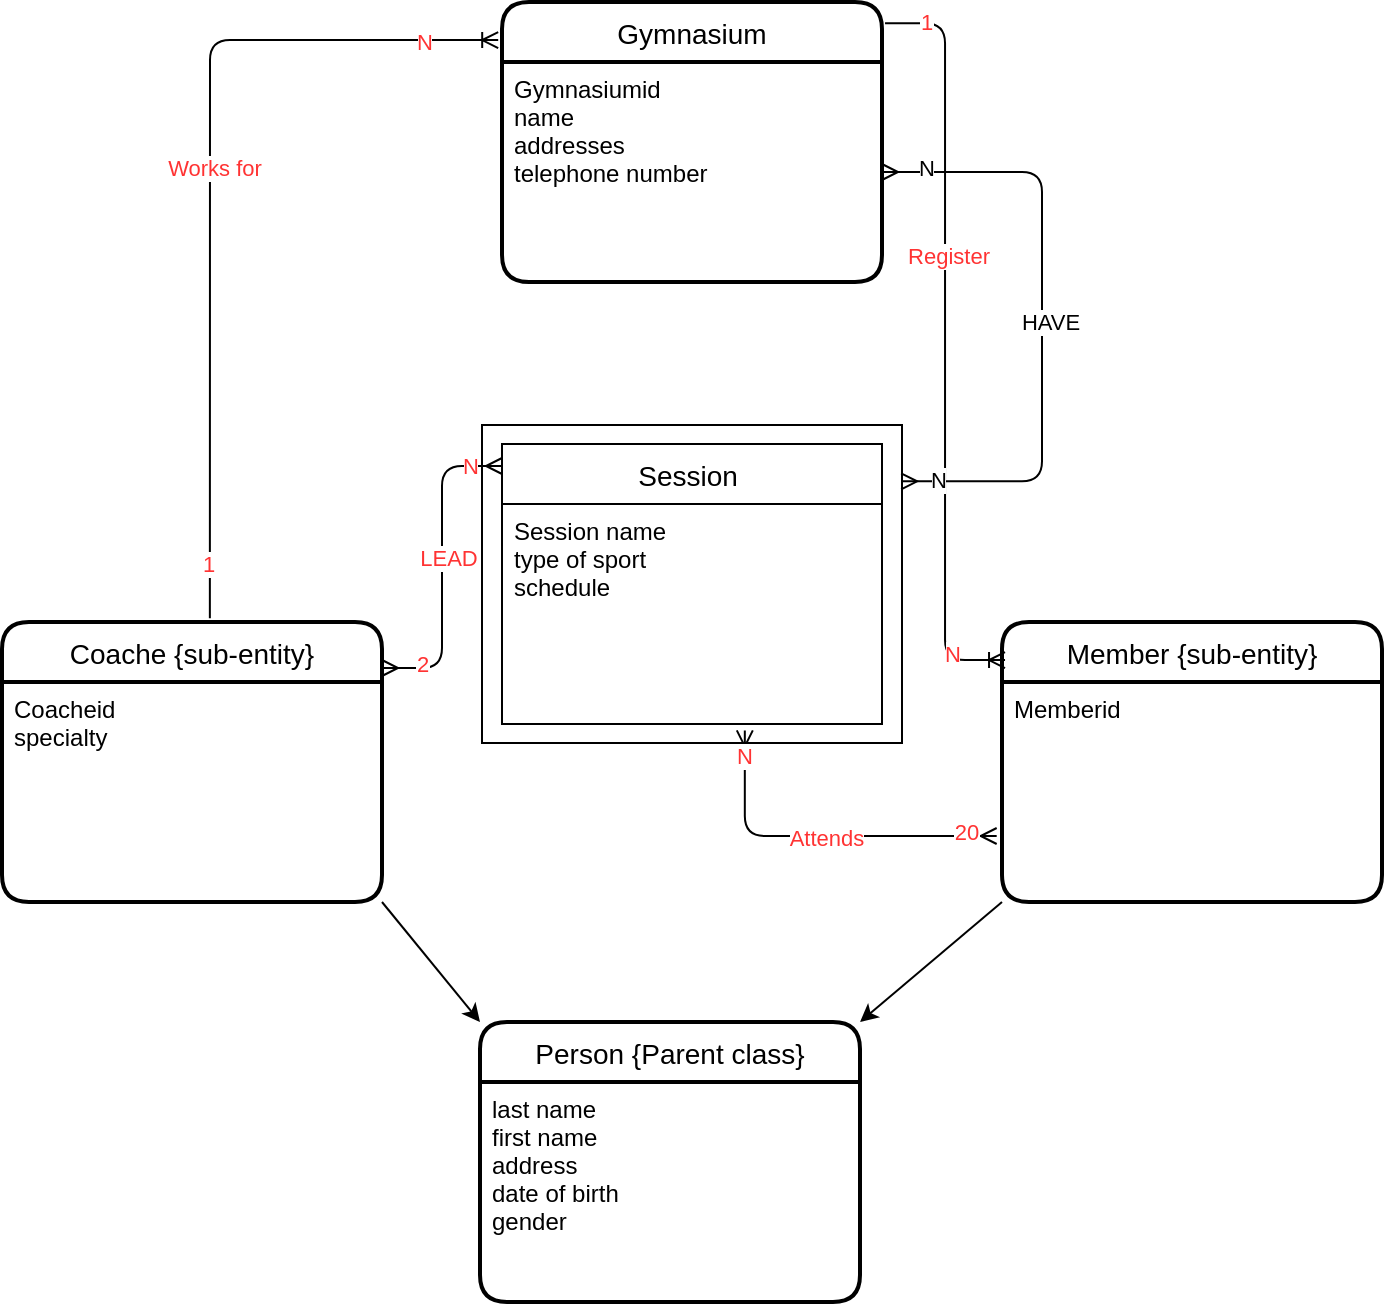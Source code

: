 <mxfile>
    <diagram id="17FR5nNo9P0b0Gfp2rXI" name="Page-1">
        <mxGraphModel dx="769" dy="412" grid="1" gridSize="10" guides="1" tooltips="1" connect="1" arrows="1" fold="1" page="1" pageScale="1" pageWidth="827" pageHeight="1169" math="0" shadow="0">
            <root>
                <mxCell id="0"/>
                <mxCell id="1" parent="0"/>
                <mxCell id="2" value="Member {sub-entity}" style="swimlane;childLayout=stackLayout;horizontal=1;startSize=30;horizontalStack=0;rounded=1;fontSize=14;fontStyle=0;strokeWidth=2;resizeParent=0;resizeLast=1;shadow=0;dashed=0;align=center;" parent="1" vertex="1">
                    <mxGeometry x="580" y="320" width="190" height="140" as="geometry">
                        <mxRectangle x="160" y="60" width="80" height="30" as="alternateBounds"/>
                    </mxGeometry>
                </mxCell>
                <mxCell id="3" value="Memberid&#10;&#10;" style="align=left;strokeColor=none;fillColor=none;spacingLeft=4;fontSize=12;verticalAlign=top;resizable=0;rotatable=0;part=1;" parent="2" vertex="1">
                    <mxGeometry y="30" width="190" height="110" as="geometry"/>
                </mxCell>
                <mxCell id="4" value="Gymnasium" style="swimlane;childLayout=stackLayout;horizontal=1;startSize=30;horizontalStack=0;rounded=1;fontSize=14;fontStyle=0;strokeWidth=2;resizeParent=0;resizeLast=1;shadow=0;dashed=0;align=center;" parent="1" vertex="1">
                    <mxGeometry x="330" y="10" width="190" height="140" as="geometry"/>
                </mxCell>
                <mxCell id="59" value="Gymnasiumid&#10;name&#10;addresses&#10;telephone number" style="align=left;strokeColor=none;fillColor=none;spacingLeft=4;fontSize=12;verticalAlign=top;resizable=0;rotatable=0;part=1;" parent="4" vertex="1">
                    <mxGeometry y="30" width="190" height="110" as="geometry"/>
                </mxCell>
                <mxCell id="6" value="Session " style="swimlane;childLayout=stackLayout;horizontal=1;startSize=30;horizontalStack=0;rounded=0;fontSize=14;fontStyle=0;strokeWidth=1;resizeParent=0;resizeLast=1;shadow=0;align=center;swimlaneFillColor=default;perimeterSpacing=0;sketch=0;glass=0;swimlaneLine=1;" parent="1" vertex="1">
                    <mxGeometry x="330" y="231" width="190" height="140" as="geometry"/>
                </mxCell>
                <mxCell id="7" value="Session name&#10;type of sport&#10;schedule &#10;" style="align=left;strokeColor=none;fillColor=none;spacingLeft=4;fontSize=12;verticalAlign=top;resizable=0;rotatable=0;part=1;" parent="6" vertex="1">
                    <mxGeometry y="30" width="190" height="110" as="geometry"/>
                </mxCell>
                <mxCell id="8" value="Coache {sub-entity}" style="swimlane;childLayout=stackLayout;horizontal=1;startSize=30;horizontalStack=0;rounded=1;fontSize=14;fontStyle=0;strokeWidth=2;resizeParent=0;resizeLast=1;shadow=0;dashed=0;align=center;" parent="1" vertex="1">
                    <mxGeometry x="80" y="320" width="190" height="140" as="geometry"/>
                </mxCell>
                <mxCell id="9" value="Coacheid&#10;specialty" style="align=left;strokeColor=none;fillColor=none;spacingLeft=4;fontSize=12;verticalAlign=top;resizable=0;rotatable=0;part=1;" parent="8" vertex="1">
                    <mxGeometry y="30" width="190" height="110" as="geometry"/>
                </mxCell>
                <mxCell id="12" value="Person {Parent class}" style="swimlane;childLayout=stackLayout;horizontal=1;startSize=30;horizontalStack=0;rounded=1;fontSize=14;fontStyle=0;strokeWidth=2;resizeParent=0;resizeLast=1;shadow=0;dashed=0;align=center;" parent="1" vertex="1">
                    <mxGeometry x="319" y="520" width="190" height="140" as="geometry"/>
                </mxCell>
                <mxCell id="13" value="last name&#10;first name&#10;address&#10;date of birth&#10;gender&#10;" style="align=left;strokeColor=none;fillColor=none;spacingLeft=4;fontSize=12;verticalAlign=top;resizable=0;rotatable=0;part=1;" parent="12" vertex="1">
                    <mxGeometry y="30" width="190" height="110" as="geometry"/>
                </mxCell>
                <mxCell id="14" value="" style="endArrow=classic;html=1;exitX=1;exitY=1;exitDx=0;exitDy=0;entryX=0;entryY=0;entryDx=0;entryDy=0;" parent="1" source="9" target="12" edge="1">
                    <mxGeometry width="50" height="50" relative="1" as="geometry">
                        <mxPoint x="410" y="490" as="sourcePoint"/>
                        <mxPoint x="370" y="510" as="targetPoint"/>
                    </mxGeometry>
                </mxCell>
                <mxCell id="15" value="" style="endArrow=classic;html=1;exitX=0;exitY=1;exitDx=0;exitDy=0;entryX=1;entryY=0;entryDx=0;entryDy=0;" parent="1" source="3" target="12" edge="1">
                    <mxGeometry width="50" height="50" relative="1" as="geometry">
                        <mxPoint x="410" y="490" as="sourcePoint"/>
                        <mxPoint x="460" y="440" as="targetPoint"/>
                    </mxGeometry>
                </mxCell>
                <mxCell id="29" value="" style="edgeStyle=entityRelationEdgeStyle;fontSize=12;html=1;endArrow=ERoneToMany;entryX=0.008;entryY=0.136;entryDx=0;entryDy=0;exitX=1.008;exitY=0.076;exitDx=0;exitDy=0;exitPerimeter=0;entryPerimeter=0;" parent="1" source="4" target="2" edge="1">
                    <mxGeometry width="100" height="100" relative="1" as="geometry">
                        <mxPoint x="521" y="362" as="sourcePoint"/>
                        <mxPoint x="580" y="433" as="targetPoint"/>
                    </mxGeometry>
                </mxCell>
                <mxCell id="52" value="Register" style="edgeLabel;html=1;align=center;verticalAlign=middle;resizable=0;points=[];fontColor=#FF3333;" parent="29" vertex="1" connectable="0">
                    <mxGeometry x="-0.227" y="1" relative="1" as="geometry">
                        <mxPoint as="offset"/>
                    </mxGeometry>
                </mxCell>
                <mxCell id="57" value="1" style="edgeLabel;html=1;align=center;verticalAlign=middle;resizable=0;points=[];fontColor=#FF3333;" parent="29" vertex="1" connectable="0">
                    <mxGeometry x="-0.895" y="1" relative="1" as="geometry">
                        <mxPoint as="offset"/>
                    </mxGeometry>
                </mxCell>
                <mxCell id="58" value="N" style="edgeLabel;html=1;align=center;verticalAlign=middle;resizable=0;points=[];fontColor=#FF3333;" parent="29" vertex="1" connectable="0">
                    <mxGeometry x="0.861" y="3" relative="1" as="geometry">
                        <mxPoint as="offset"/>
                    </mxGeometry>
                </mxCell>
                <mxCell id="60" value="" style="edgeStyle=entityRelationEdgeStyle;fontSize=12;html=1;endArrow=ERmany;startArrow=ERmany;fontColor=#FF3333;" parent="1" edge="1">
                    <mxGeometry width="100" height="100" relative="1" as="geometry">
                        <mxPoint x="270" y="343" as="sourcePoint"/>
                        <mxPoint x="330" y="242" as="targetPoint"/>
                    </mxGeometry>
                </mxCell>
                <mxCell id="62" value="LEAD" style="edgeLabel;html=1;align=center;verticalAlign=middle;resizable=0;points=[];fontColor=#FF3333;" parent="60" vertex="1" connectable="0">
                    <mxGeometry x="0.058" y="-3" relative="1" as="geometry">
                        <mxPoint as="offset"/>
                    </mxGeometry>
                </mxCell>
                <mxCell id="63" value="2" style="edgeLabel;html=1;align=center;verticalAlign=middle;resizable=0;points=[];fontColor=#FF3333;" parent="60" vertex="1" connectable="0">
                    <mxGeometry x="-0.77" y="2" relative="1" as="geometry">
                        <mxPoint x="1" as="offset"/>
                    </mxGeometry>
                </mxCell>
                <mxCell id="64" value="N" style="edgeLabel;html=1;align=center;verticalAlign=middle;resizable=0;points=[];fontColor=#FF3333;" parent="60" vertex="1" connectable="0">
                    <mxGeometry x="0.795" relative="1" as="geometry">
                        <mxPoint as="offset"/>
                    </mxGeometry>
                </mxCell>
                <mxCell id="70" value="" style="edgeStyle=elbowEdgeStyle;fontSize=12;html=1;endArrow=ERoneToMany;fontColor=#FF3333;exitX=0.547;exitY=-0.013;exitDx=0;exitDy=0;exitPerimeter=0;entryX=-0.01;entryY=0.136;entryDx=0;entryDy=0;entryPerimeter=0;" parent="1" source="8" target="4" edge="1">
                    <mxGeometry width="100" height="100" relative="1" as="geometry">
                        <mxPoint x="150" y="280" as="sourcePoint"/>
                        <mxPoint x="300" y="80" as="targetPoint"/>
                        <Array as="points">
                            <mxPoint x="184" y="260"/>
                            <mxPoint x="240" y="220"/>
                        </Array>
                    </mxGeometry>
                </mxCell>
                <mxCell id="71" value="Works for" style="edgeLabel;html=1;align=center;verticalAlign=middle;resizable=0;points=[];fontColor=#FF3333;" parent="70" vertex="1" connectable="0">
                    <mxGeometry x="0.042" y="-2" relative="1" as="geometry">
                        <mxPoint as="offset"/>
                    </mxGeometry>
                </mxCell>
                <mxCell id="72" value="N" style="edgeLabel;html=1;align=center;verticalAlign=middle;resizable=0;points=[];fontColor=#FF3333;" parent="70" vertex="1" connectable="0">
                    <mxGeometry x="0.825" y="-1" relative="1" as="geometry">
                        <mxPoint as="offset"/>
                    </mxGeometry>
                </mxCell>
                <mxCell id="73" value="1" style="edgeLabel;html=1;align=center;verticalAlign=middle;resizable=0;points=[];fontColor=#FF3333;" parent="70" vertex="1" connectable="0">
                    <mxGeometry x="-0.58" y="1" relative="1" as="geometry">
                        <mxPoint y="63" as="offset"/>
                    </mxGeometry>
                </mxCell>
                <mxCell id="74" value="" style="edgeStyle=elbowEdgeStyle;fontSize=12;html=1;endArrow=ERmany;startArrow=ERmany;fontColor=#FF3333;exitX=0.639;exitY=1.029;exitDx=0;exitDy=0;exitPerimeter=0;elbow=vertical;entryX=-0.014;entryY=0.696;entryDx=0;entryDy=0;entryPerimeter=0;" parent="1" source="7" target="3" edge="1">
                    <mxGeometry width="100" height="100" relative="1" as="geometry">
                        <mxPoint x="480" y="500" as="sourcePoint"/>
                        <mxPoint x="530" y="400" as="targetPoint"/>
                        <Array as="points">
                            <mxPoint x="451" y="427"/>
                            <mxPoint x="490" y="420"/>
                            <mxPoint x="470" y="440"/>
                        </Array>
                    </mxGeometry>
                </mxCell>
                <mxCell id="75" value="Attends" style="edgeLabel;html=1;align=center;verticalAlign=middle;resizable=0;points=[];fontColor=#FF3333;" parent="74" vertex="1" connectable="0">
                    <mxGeometry x="0.042" y="-1" relative="1" as="geometry">
                        <mxPoint as="offset"/>
                    </mxGeometry>
                </mxCell>
                <mxCell id="76" value="N" style="edgeLabel;html=1;align=center;verticalAlign=middle;resizable=0;points=[];fontColor=#FF3333;" parent="74" vertex="1" connectable="0">
                    <mxGeometry x="-0.857" y="-1" relative="1" as="geometry">
                        <mxPoint as="offset"/>
                    </mxGeometry>
                </mxCell>
                <mxCell id="77" value="20" style="edgeLabel;html=1;align=center;verticalAlign=middle;resizable=0;points=[];fontColor=#FF3333;" parent="74" vertex="1" connectable="0">
                    <mxGeometry x="0.82" y="2" relative="1" as="geometry">
                        <mxPoint as="offset"/>
                    </mxGeometry>
                </mxCell>
                <mxCell id="98" value="" style="rounded=0;whiteSpace=wrap;html=1;shadow=0;glass=0;sketch=0;fontColor=#FF3333;strokeWidth=1;fillColor=none;" parent="1" vertex="1">
                    <mxGeometry x="320" y="221.5" width="210" height="159" as="geometry"/>
                </mxCell>
                <mxCell id="100" value="" style="edgeStyle=elbowEdgeStyle;fontSize=12;html=1;endArrow=ERmany;startArrow=ERmany;entryX=0.998;entryY=0.177;entryDx=0;entryDy=0;entryPerimeter=0;exitX=1;exitY=0.5;exitDx=0;exitDy=0;" edge="1" parent="1" source="59" target="98">
                    <mxGeometry width="100" height="100" relative="1" as="geometry">
                        <mxPoint x="530" y="90" as="sourcePoint"/>
                        <mxPoint x="600" y="240" as="targetPoint"/>
                        <Array as="points">
                            <mxPoint x="600" y="170"/>
                        </Array>
                    </mxGeometry>
                </mxCell>
                <mxCell id="101" value="N" style="edgeLabel;html=1;align=center;verticalAlign=middle;resizable=0;points=[];" vertex="1" connectable="0" parent="100">
                    <mxGeometry x="-0.858" y="2" relative="1" as="geometry">
                        <mxPoint as="offset"/>
                    </mxGeometry>
                </mxCell>
                <mxCell id="102" value="N" style="edgeLabel;html=1;align=center;verticalAlign=middle;resizable=0;points=[];" vertex="1" connectable="0" parent="100">
                    <mxGeometry x="0.883" y="-1" relative="1" as="geometry">
                        <mxPoint as="offset"/>
                    </mxGeometry>
                </mxCell>
                <mxCell id="103" value="HAVE" style="edgeLabel;html=1;align=center;verticalAlign=middle;resizable=0;points=[];" vertex="1" connectable="0" parent="100">
                    <mxGeometry x="0.168" y="4" relative="1" as="geometry">
                        <mxPoint y="-23" as="offset"/>
                    </mxGeometry>
                </mxCell>
            </root>
        </mxGraphModel>
    </diagram>
</mxfile>